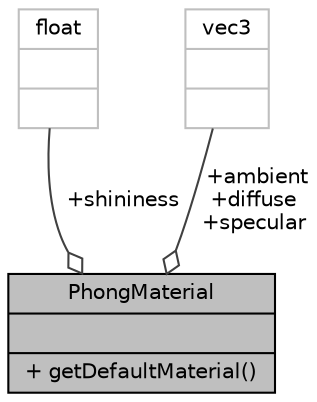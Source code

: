 digraph "PhongMaterial"
{
 // LATEX_PDF_SIZE
  edge [fontname="Helvetica",fontsize="10",labelfontname="Helvetica",labelfontsize="10"];
  node [fontname="Helvetica",fontsize="10",shape=record];
  Node1 [label="{PhongMaterial\n||+ getDefaultMaterial()\l}",height=0.2,width=0.4,color="black", fillcolor="grey75", style="filled", fontcolor="black",tooltip=" "];
  Node2 -> Node1 [color="grey25",fontsize="10",style="solid",label=" +shininess" ,arrowhead="odiamond",fontname="Helvetica"];
  Node2 [label="{float\n||}",height=0.2,width=0.4,color="grey75", fillcolor="white", style="filled",tooltip=" "];
  Node3 -> Node1 [color="grey25",fontsize="10",style="solid",label=" +ambient\n+diffuse\n+specular" ,arrowhead="odiamond",fontname="Helvetica"];
  Node3 [label="{vec3\n||}",height=0.2,width=0.4,color="grey75", fillcolor="white", style="filled",tooltip=" "];
}
